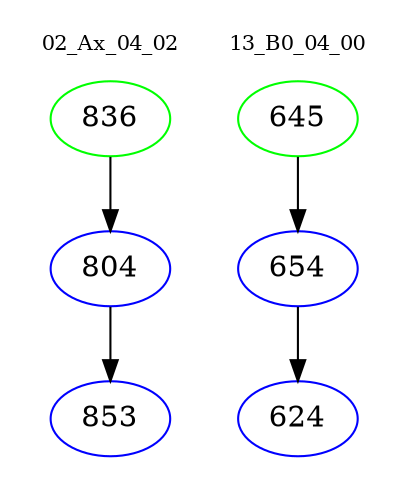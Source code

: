 digraph{
subgraph cluster_0 {
color = white
label = "02_Ax_04_02";
fontsize=10;
T0_836 [label="836", color="green"]
T0_836 -> T0_804 [color="black"]
T0_804 [label="804", color="blue"]
T0_804 -> T0_853 [color="black"]
T0_853 [label="853", color="blue"]
}
subgraph cluster_1 {
color = white
label = "13_B0_04_00";
fontsize=10;
T1_645 [label="645", color="green"]
T1_645 -> T1_654 [color="black"]
T1_654 [label="654", color="blue"]
T1_654 -> T1_624 [color="black"]
T1_624 [label="624", color="blue"]
}
}
